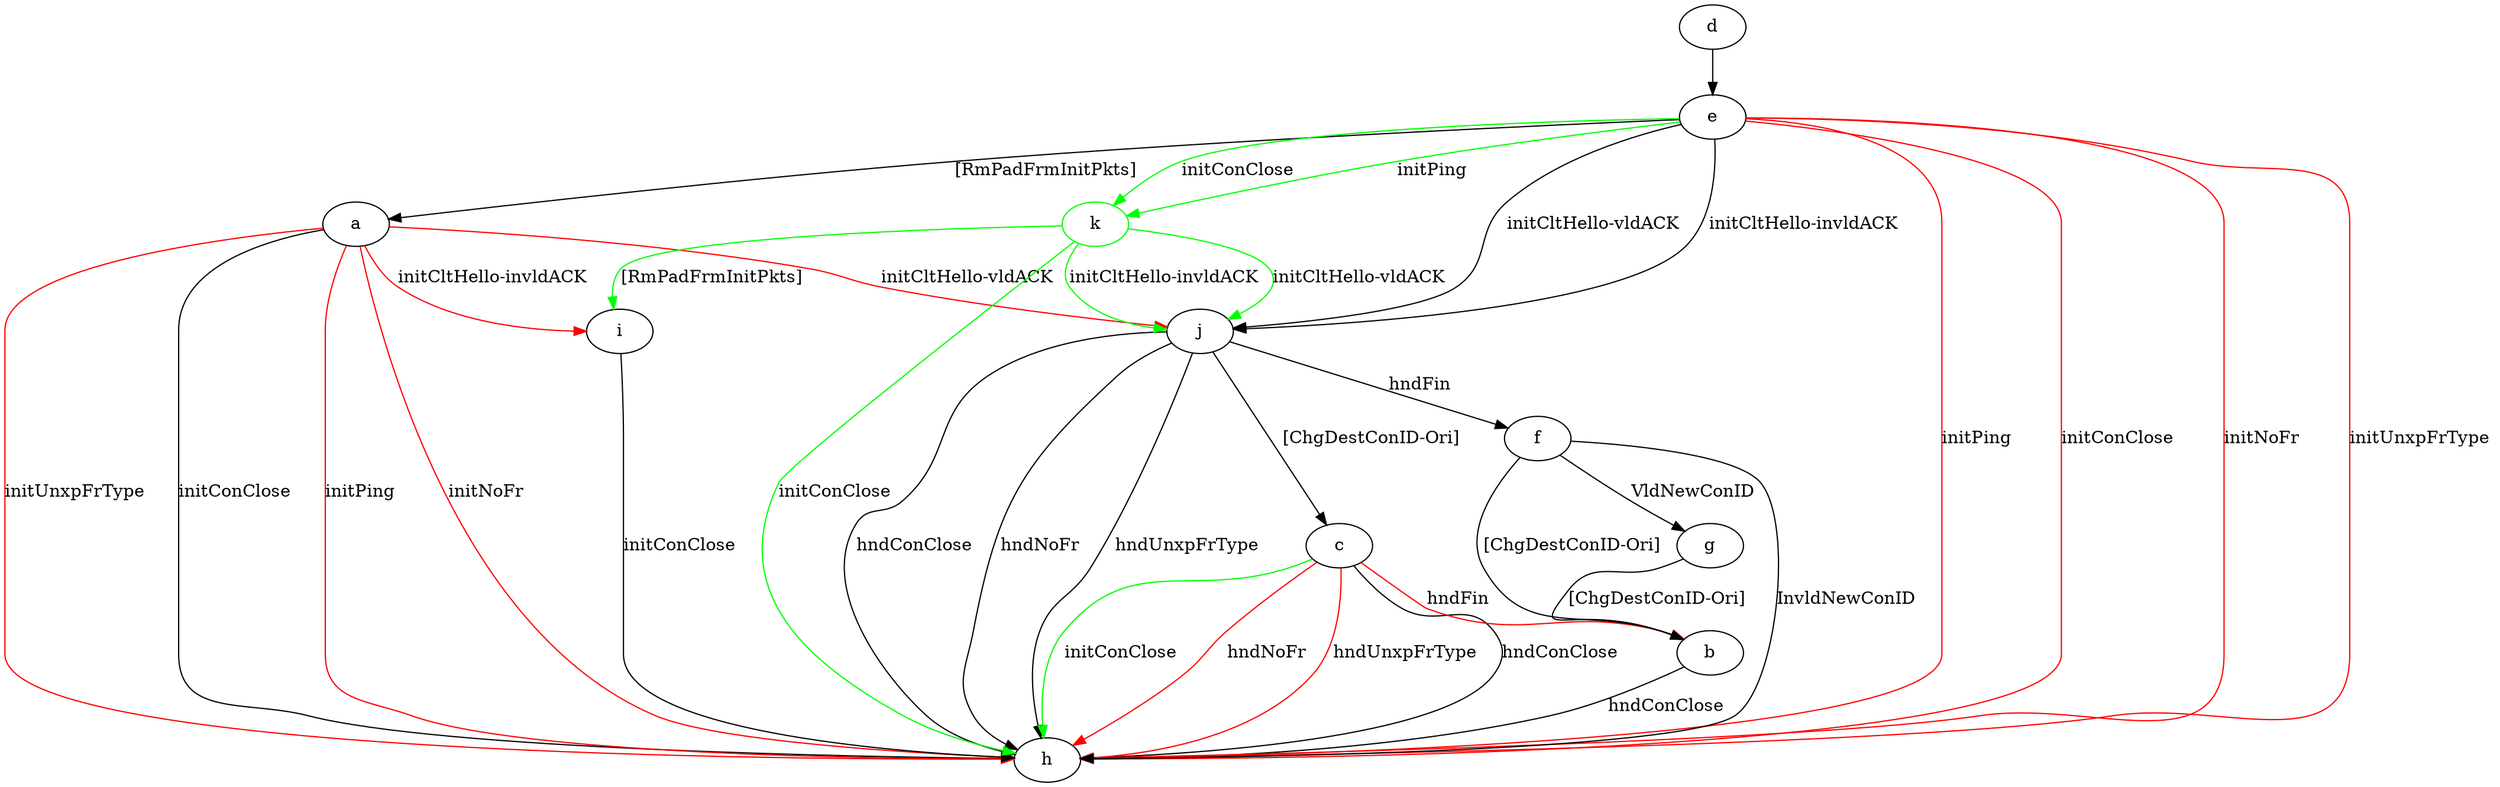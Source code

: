 digraph "" {
	a -> h	[key=0,
		label="initConClose "];
	a -> h	[key=1,
		color=red,
		label="initPing "];
	a -> h	[key=2,
		color=red,
		label="initNoFr "];
	a -> h	[key=3,
		color=red,
		label="initUnxpFrType "];
	a -> i	[key=0,
		color=red,
		label="initCltHello-invldACK "];
	a -> j	[key=0,
		color=red,
		label="initCltHello-vldACK "];
	b -> h	[key=0,
		label="hndConClose "];
	c -> b	[key=0,
		color=red,
		label="hndFin "];
	c -> h	[key=0,
		label="hndConClose "];
	c -> h	[key=1,
		color=green,
		label="initConClose "];
	c -> h	[key=2,
		color=red,
		label="hndNoFr "];
	c -> h	[key=3,
		color=red,
		label="hndUnxpFrType "];
	d -> e	[key=0];
	e -> a	[key=0,
		label="[RmPadFrmInitPkts] "];
	e -> h	[key=0,
		color=red,
		label="initPing "];
	e -> h	[key=1,
		color=red,
		label="initConClose "];
	e -> h	[key=2,
		color=red,
		label="initNoFr "];
	e -> h	[key=3,
		color=red,
		label="initUnxpFrType "];
	e -> j	[key=0,
		label="initCltHello-vldACK "];
	e -> j	[key=1,
		label="initCltHello-invldACK "];
	k	[color=green];
	e -> k	[key=0,
		color=green,
		label="initPing "];
	e -> k	[key=1,
		color=green,
		label="initConClose "];
	f -> b	[key=0,
		label="[ChgDestConID-Ori] "];
	f -> g	[key=0,
		label="VldNewConID "];
	f -> h	[key=0,
		label="InvldNewConID "];
	g -> b	[key=0,
		label="[ChgDestConID-Ori] "];
	i -> h	[key=0,
		label="initConClose "];
	j -> c	[key=0,
		label="[ChgDestConID-Ori] "];
	j -> f	[key=0,
		label="hndFin "];
	j -> h	[key=0,
		label="hndConClose "];
	j -> h	[key=1,
		label="hndNoFr "];
	j -> h	[key=2,
		label="hndUnxpFrType "];
	k -> h	[key=0,
		color=green,
		label="initConClose "];
	k -> i	[key=0,
		color=green,
		label="[RmPadFrmInitPkts] "];
	k -> j	[key=0,
		color=green,
		label="initCltHello-vldACK "];
	k -> j	[key=1,
		color=green,
		label="initCltHello-invldACK "];
}
